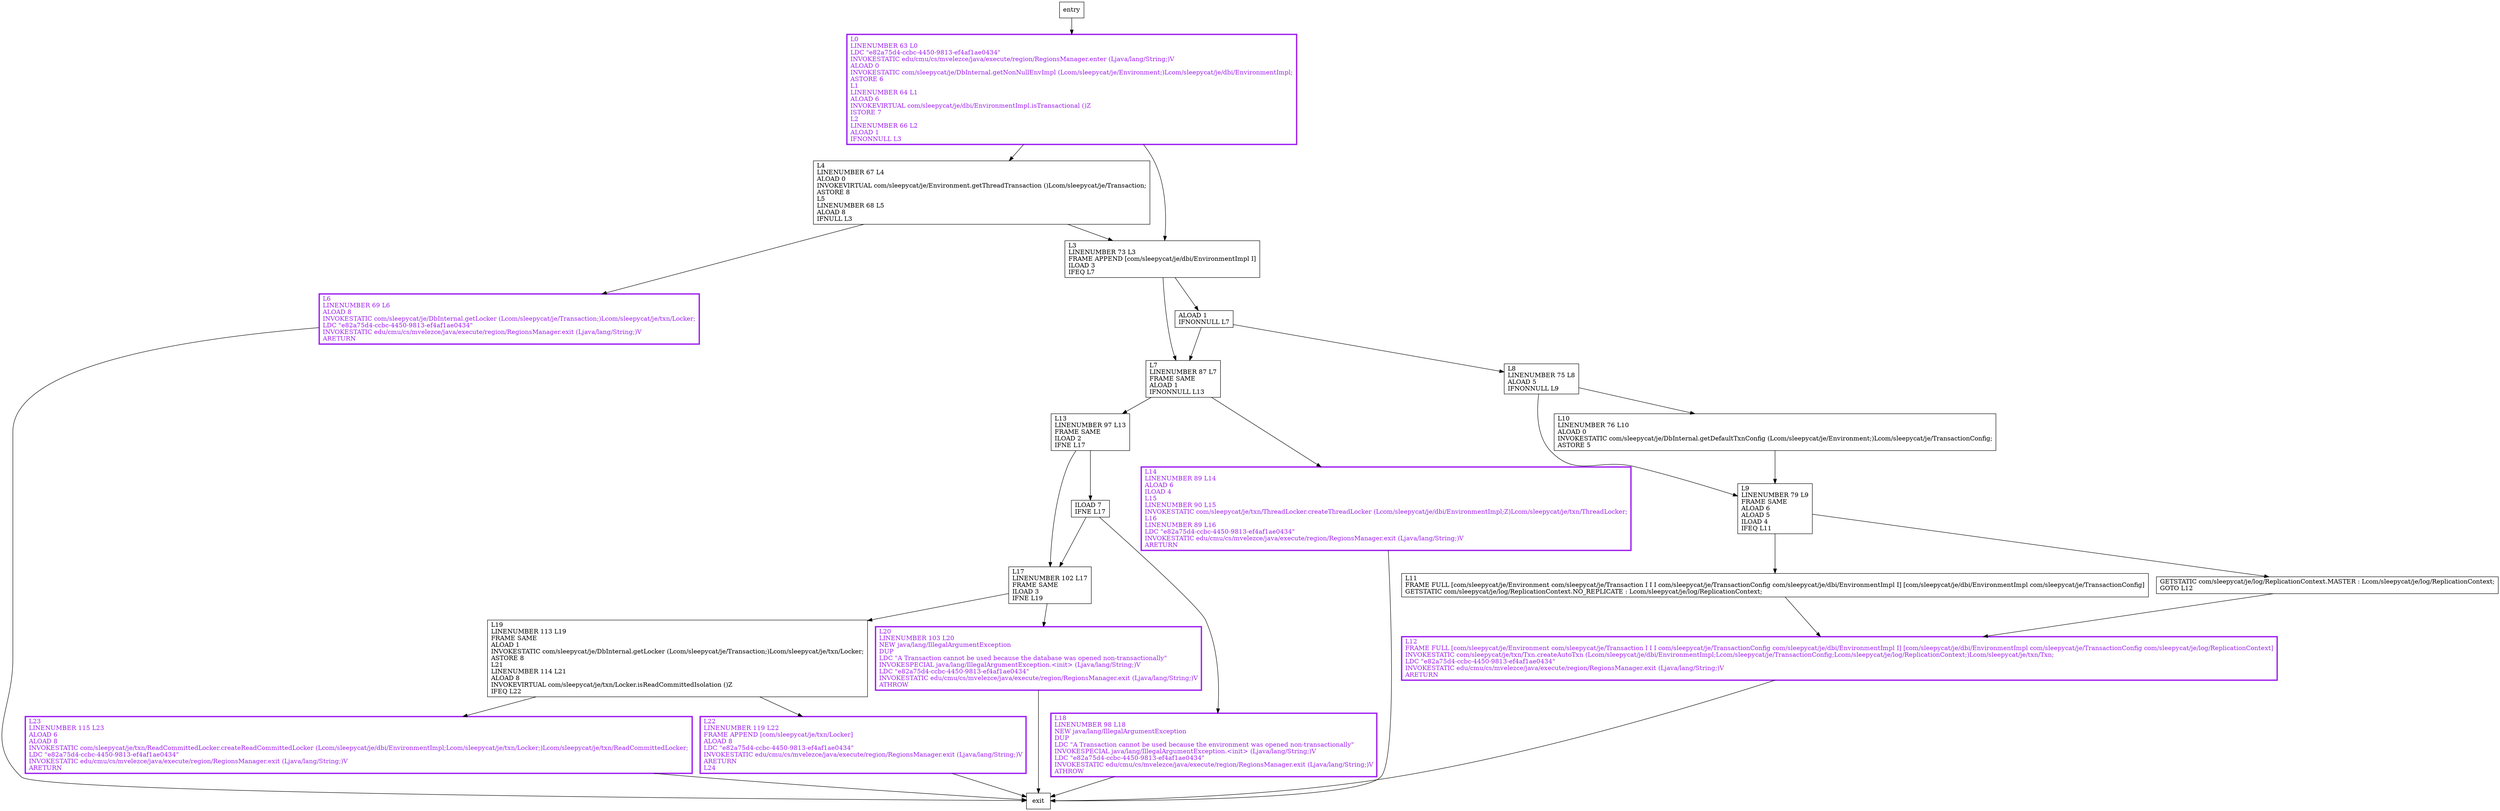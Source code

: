 digraph getWritableLocker {
node [shape=record];
402780203 [label="L17\lLINENUMBER 102 L17\lFRAME SAME\lILOAD 3\lIFNE L19\l"];
1709448925 [label="L9\lLINENUMBER 79 L9\lFRAME SAME\lALOAD 6\lALOAD 5\lILOAD 4\lIFEQ L11\l"];
887438426 [label="L7\lLINENUMBER 87 L7\lFRAME SAME\lALOAD 1\lIFNONNULL L13\l"];
689194929 [label="L10\lLINENUMBER 76 L10\lALOAD 0\lINVOKESTATIC com/sleepycat/je/DbInternal.getDefaultTxnConfig (Lcom/sleepycat/je/Environment;)Lcom/sleepycat/je/TransactionConfig;\lASTORE 5\l"];
1251687176 [label="L11\lFRAME FULL [com/sleepycat/je/Environment com/sleepycat/je/Transaction I I I com/sleepycat/je/TransactionConfig com/sleepycat/je/dbi/EnvironmentImpl I] [com/sleepycat/je/dbi/EnvironmentImpl com/sleepycat/je/TransactionConfig]\lGETSTATIC com/sleepycat/je/log/ReplicationContext.NO_REPLICATE : Lcom/sleepycat/je/log/ReplicationContext;\l"];
82716713 [label="L13\lLINENUMBER 97 L13\lFRAME SAME\lILOAD 2\lIFNE L17\l"];
1657592409 [label="L18\lLINENUMBER 98 L18\lNEW java/lang/IllegalArgumentException\lDUP\lLDC \"A Transaction cannot be used because the environment was opened non-transactionally\"\lINVOKESPECIAL java/lang/IllegalArgumentException.\<init\> (Ljava/lang/String;)V\lLDC \"e82a75d4-ccbc-4450-9813-ef4af1ae0434\"\lINVOKESTATIC edu/cmu/cs/mvelezce/java/execute/region/RegionsManager.exit (Ljava/lang/String;)V\lATHROW\l"];
189913394 [label="L14\lLINENUMBER 89 L14\lALOAD 6\lILOAD 4\lL15\lLINENUMBER 90 L15\lINVOKESTATIC com/sleepycat/je/txn/ThreadLocker.createThreadLocker (Lcom/sleepycat/je/dbi/EnvironmentImpl;Z)Lcom/sleepycat/je/txn/ThreadLocker;\lL16\lLINENUMBER 89 L16\lLDC \"e82a75d4-ccbc-4450-9813-ef4af1ae0434\"\lINVOKESTATIC edu/cmu/cs/mvelezce/java/execute/region/RegionsManager.exit (Ljava/lang/String;)V\lARETURN\l"];
18220741 [label="L6\lLINENUMBER 69 L6\lALOAD 8\lINVOKESTATIC com/sleepycat/je/DbInternal.getLocker (Lcom/sleepycat/je/Transaction;)Lcom/sleepycat/je/txn/Locker;\lLDC \"e82a75d4-ccbc-4450-9813-ef4af1ae0434\"\lINVOKESTATIC edu/cmu/cs/mvelezce/java/execute/region/RegionsManager.exit (Ljava/lang/String;)V\lARETURN\l"];
1695023297 [label="L0\lLINENUMBER 63 L0\lLDC \"e82a75d4-ccbc-4450-9813-ef4af1ae0434\"\lINVOKESTATIC edu/cmu/cs/mvelezce/java/execute/region/RegionsManager.enter (Ljava/lang/String;)V\lALOAD 0\lINVOKESTATIC com/sleepycat/je/DbInternal.getNonNullEnvImpl (Lcom/sleepycat/je/Environment;)Lcom/sleepycat/je/dbi/EnvironmentImpl;\lASTORE 6\lL1\lLINENUMBER 64 L1\lALOAD 6\lINVOKEVIRTUAL com/sleepycat/je/dbi/EnvironmentImpl.isTransactional ()Z\lISTORE 7\lL2\lLINENUMBER 66 L2\lALOAD 1\lIFNONNULL L3\l"];
402999898 [label="L8\lLINENUMBER 75 L8\lALOAD 5\lIFNONNULL L9\l"];
1094304805 [label="L12\lFRAME FULL [com/sleepycat/je/Environment com/sleepycat/je/Transaction I I I com/sleepycat/je/TransactionConfig com/sleepycat/je/dbi/EnvironmentImpl I] [com/sleepycat/je/dbi/EnvironmentImpl com/sleepycat/je/TransactionConfig com/sleepycat/je/log/ReplicationContext]\lINVOKESTATIC com/sleepycat/je/txn/Txn.createAutoTxn (Lcom/sleepycat/je/dbi/EnvironmentImpl;Lcom/sleepycat/je/TransactionConfig;Lcom/sleepycat/je/log/ReplicationContext;)Lcom/sleepycat/je/txn/Txn;\lLDC \"e82a75d4-ccbc-4450-9813-ef4af1ae0434\"\lINVOKESTATIC edu/cmu/cs/mvelezce/java/execute/region/RegionsManager.exit (Ljava/lang/String;)V\lARETURN\l"];
1093516320 [label="L4\lLINENUMBER 67 L4\lALOAD 0\lINVOKEVIRTUAL com/sleepycat/je/Environment.getThreadTransaction ()Lcom/sleepycat/je/Transaction;\lASTORE 8\lL5\lLINENUMBER 68 L5\lALOAD 8\lIFNULL L3\l"];
1733367675 [label="L19\lLINENUMBER 113 L19\lFRAME SAME\lALOAD 1\lINVOKESTATIC com/sleepycat/je/DbInternal.getLocker (Lcom/sleepycat/je/Transaction;)Lcom/sleepycat/je/txn/Locker;\lASTORE 8\lL21\lLINENUMBER 114 L21\lALOAD 8\lINVOKEVIRTUAL com/sleepycat/je/txn/Locker.isReadCommittedIsolation ()Z\lIFEQ L22\l"];
1397888333 [label="L23\lLINENUMBER 115 L23\lALOAD 6\lALOAD 8\lINVOKESTATIC com/sleepycat/je/txn/ReadCommittedLocker.createReadCommittedLocker (Lcom/sleepycat/je/dbi/EnvironmentImpl;Lcom/sleepycat/je/txn/Locker;)Lcom/sleepycat/je/txn/ReadCommittedLocker;\lLDC \"e82a75d4-ccbc-4450-9813-ef4af1ae0434\"\lINVOKESTATIC edu/cmu/cs/mvelezce/java/execute/region/RegionsManager.exit (Ljava/lang/String;)V\lARETURN\l"];
1938585731 [label="L3\lLINENUMBER 73 L3\lFRAME APPEND [com/sleepycat/je/dbi/EnvironmentImpl I]\lILOAD 3\lIFEQ L7\l"];
395712482 [label="ILOAD 7\lIFNE L17\l"];
1472726015 [label="L22\lLINENUMBER 119 L22\lFRAME APPEND [com/sleepycat/je/txn/Locker]\lALOAD 8\lLDC \"e82a75d4-ccbc-4450-9813-ef4af1ae0434\"\lINVOKESTATIC edu/cmu/cs/mvelezce/java/execute/region/RegionsManager.exit (Ljava/lang/String;)V\lARETURN\lL24\l"];
1883644690 [label="L20\lLINENUMBER 103 L20\lNEW java/lang/IllegalArgumentException\lDUP\lLDC \"A Transaction cannot be used because the database was opened non-transactionally\"\lINVOKESPECIAL java/lang/IllegalArgumentException.\<init\> (Ljava/lang/String;)V\lLDC \"e82a75d4-ccbc-4450-9813-ef4af1ae0434\"\lINVOKESTATIC edu/cmu/cs/mvelezce/java/execute/region/RegionsManager.exit (Ljava/lang/String;)V\lATHROW\l"];
2029971927 [label="GETSTATIC com/sleepycat/je/log/ReplicationContext.MASTER : Lcom/sleepycat/je/log/ReplicationContext;\lGOTO L12\l"];
616370222 [label="ALOAD 1\lIFNONNULL L7\l"];
entry;
exit;
402780203 -> 1733367675
402780203 -> 1883644690
1709448925 -> 1251687176
1709448925 -> 2029971927
887438426 -> 82716713
887438426 -> 189913394
689194929 -> 1709448925
1251687176 -> 1094304805
82716713 -> 402780203
82716713 -> 395712482
1657592409 -> exit
189913394 -> exit
18220741 -> exit
1695023297 -> 1093516320
1695023297 -> 1938585731
402999898 -> 1709448925
402999898 -> 689194929
1094304805 -> exit
1093516320 -> 1938585731
1093516320 -> 18220741
1733367675 -> 1397888333
1733367675 -> 1472726015
entry -> 1695023297
1397888333 -> exit
1938585731 -> 887438426
1938585731 -> 616370222
395712482 -> 402780203
395712482 -> 1657592409
1472726015 -> exit
1883644690 -> exit
2029971927 -> 1094304805
616370222 -> 887438426
616370222 -> 402999898
1397888333[fontcolor="purple", penwidth=3, color="purple"];
1472726015[fontcolor="purple", penwidth=3, color="purple"];
1657592409[fontcolor="purple", penwidth=3, color="purple"];
1883644690[fontcolor="purple", penwidth=3, color="purple"];
189913394[fontcolor="purple", penwidth=3, color="purple"];
18220741[fontcolor="purple", penwidth=3, color="purple"];
1695023297[fontcolor="purple", penwidth=3, color="purple"];
1094304805[fontcolor="purple", penwidth=3, color="purple"];
}
